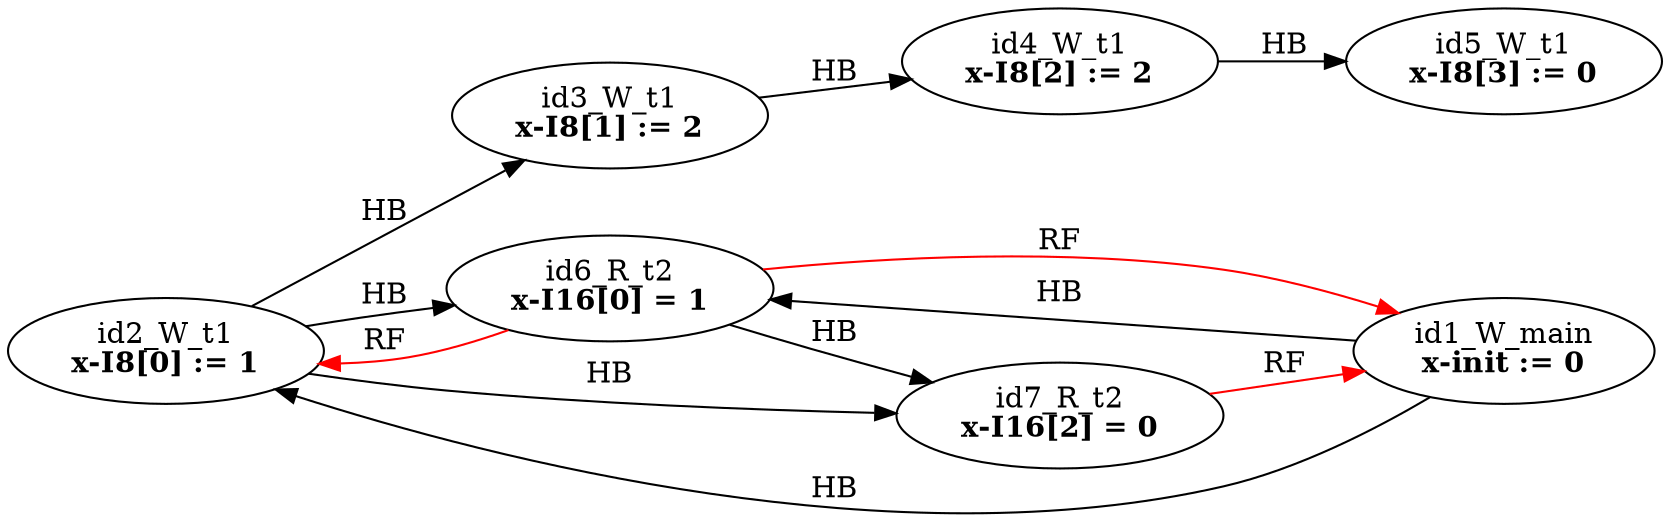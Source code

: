digraph memory_model {
rankdir=LR;
splines=true; esep=0.5;
id2_W_t1 -> id3_W_t1 [label = "HB", color="black"];
id3_W_t1 -> id4_W_t1 [label = "HB", color="black"];
id4_W_t1 -> id5_W_t1 [label = "HB", color="black"];
id6_R_t2 -> id7_R_t2 [label = "HB", color="black"];
id1_W_main -> id2_W_t1 [label = "HB", color="black"];
id1_W_main -> id6_R_t2 [label = "HB", color="black"];
id2_W_t1 -> id6_R_t2 [label = "HB", color="black"];
id2_W_t1 -> id7_R_t2 [label = "HB", color="black"];
id6_R_t2 -> id1_W_main [label = "RF", color="red"];
id6_R_t2 -> id2_W_t1 [label = "RF", color="red"];
id7_R_t2 -> id1_W_main [label = "RF", color="red"];
id1_W_main [label=<id1_W_main<br/><B>x-init := 0</B>>, pos="2.5,8!"]
id2_W_t1 [label=<id2_W_t1<br/><B>x-I8[0] := 1</B>>, pos="0,6!"]
id3_W_t1 [label=<id3_W_t1<br/><B>x-I8[1] := 2</B>>, pos="0,4!"]
id4_W_t1 [label=<id4_W_t1<br/><B>x-I8[2] := 2</B>>, pos="0,2!"]
id5_W_t1 [label=<id5_W_t1<br/><B>x-I8[3] := 0</B>>, pos="0,0!"]
id6_R_t2 [label=<id6_R_t2<br/><B>x-I16[0] = 1</B>>, pos="5,6!"]
id7_R_t2 [label=<id7_R_t2<br/><B>x-I16[2] = 0</B>>, pos="5,4!"]
}